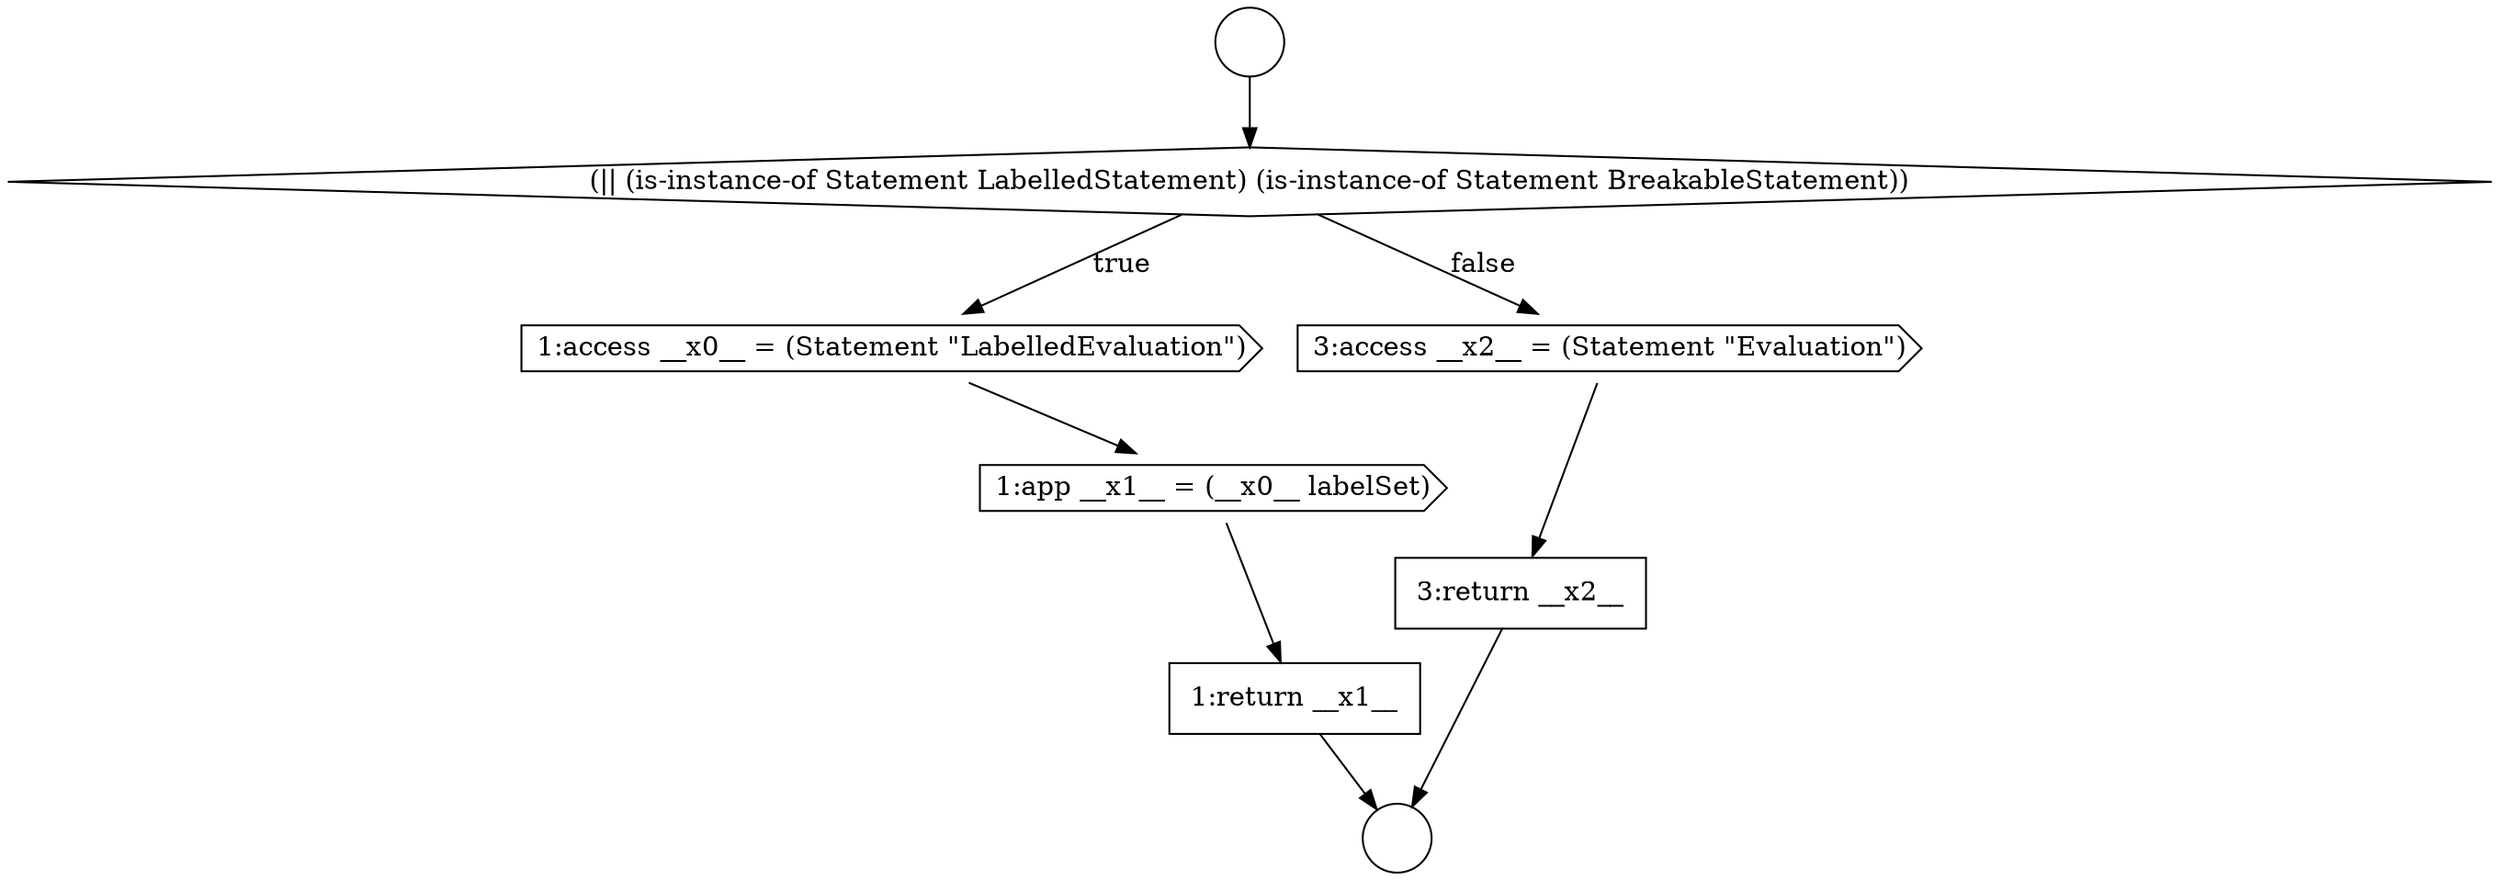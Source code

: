 digraph {
  node7936 [shape=cds, label=<<font color="black">1:access __x0__ = (Statement &quot;LabelledEvaluation&quot;)</font>> color="black" fillcolor="white" style=filled]
  node7937 [shape=cds, label=<<font color="black">1:app __x1__ = (__x0__ labelSet)</font>> color="black" fillcolor="white" style=filled]
  node7934 [shape=circle label=" " color="black" fillcolor="white" style=filled]
  node7938 [shape=none, margin=0, label=<<font color="black">
    <table border="0" cellborder="1" cellspacing="0" cellpadding="10">
      <tr><td align="left">1:return __x1__</td></tr>
    </table>
  </font>> color="black" fillcolor="white" style=filled]
  node7933 [shape=circle label=" " color="black" fillcolor="white" style=filled]
  node7939 [shape=cds, label=<<font color="black">3:access __x2__ = (Statement &quot;Evaluation&quot;)</font>> color="black" fillcolor="white" style=filled]
  node7940 [shape=none, margin=0, label=<<font color="black">
    <table border="0" cellborder="1" cellspacing="0" cellpadding="10">
      <tr><td align="left">3:return __x2__</td></tr>
    </table>
  </font>> color="black" fillcolor="white" style=filled]
  node7935 [shape=diamond, label=<<font color="black">(|| (is-instance-of Statement LabelledStatement) (is-instance-of Statement BreakableStatement))</font>> color="black" fillcolor="white" style=filled]
  node7935 -> node7936 [label=<<font color="black">true</font>> color="black"]
  node7935 -> node7939 [label=<<font color="black">false</font>> color="black"]
  node7933 -> node7935 [ color="black"]
  node7940 -> node7934 [ color="black"]
  node7939 -> node7940 [ color="black"]
  node7937 -> node7938 [ color="black"]
  node7936 -> node7937 [ color="black"]
  node7938 -> node7934 [ color="black"]
}
